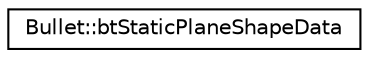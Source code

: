 digraph "Graphical Class Hierarchy"
{
  edge [fontname="Helvetica",fontsize="10",labelfontname="Helvetica",labelfontsize="10"];
  node [fontname="Helvetica",fontsize="10",shape=record];
  rankdir="LR";
  Node1 [label="Bullet::btStaticPlaneShapeData",height=0.2,width=0.4,color="black", fillcolor="white", style="filled",URL="$class_bullet_1_1bt_static_plane_shape_data.html"];
}
